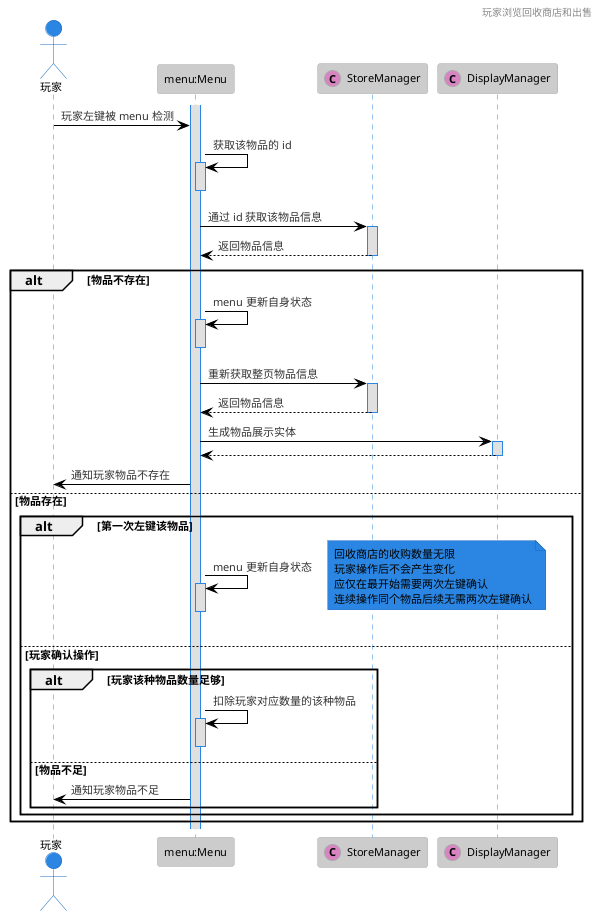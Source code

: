 @startuml sequence diagram
!theme reddress-lightblue

header 玩家浏览回收商店和出售

actor 玩家 as player
participant "menu:Menu" as Menu
participant StoreManager <<(C, #d884c3)>>
participant DisplayManager <<(C, #d884c3)>>

activate Menu

player -> Menu : 玩家左键被 menu 检测
Menu -> Menu : 获取该物品的 id
activate Menu
deactivate Menu
Menu -> StoreManager : 通过 id 获取该物品信息
activate StoreManager
Menu <-- StoreManager : 返回物品信息
deactivate StoreManager
alt 物品不存在
   Menu -> Menu : menu 更新自身状态
   activate Menu
   deactivate Menu
   Menu -> StoreManager : 重新获取整页物品信息
   activate StoreManager
   Menu <-- StoreManager : 返回物品信息
   deactivate StoreManager
   Menu -> DisplayManager : 生成物品展示实体
   activate DisplayManager
   Menu <-- DisplayManager
   deactivate DisplayManager
   player <- Menu : 通知玩家物品不存在
else 物品存在
   alt 第一次左键该物品
      Menu -> Menu : menu 更新自身状态
      activate Menu
      deactivate Menu
      note right
         回收商店的收购数量无限
         玩家操作后不会产生变化
         应仅在最开始需要两次左键确认
         连续操作同个物品后续无需两次左键确认
      end note
   else 玩家确认操作
      alt 玩家该种物品数量足够
         Menu -> Menu : 扣除玩家对应数量的该种物品
         activate Menu
         deactivate Menu
      else 物品不足
         player <- Menu : 通知玩家物品不足
      end
   end
end

@enduml